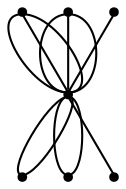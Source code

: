 graph {
  node [shape=point,comment="{\"directed\":false,\"doi\":\"10.1007/978-3-662-45803-7_23\",\"figure\":\"7\"}"]

  v0 [pos="1525.3288574155372,703.2024057220399"]
  v1 [pos="1414.4156315108294,738.2209729331809"]
  v2 [pos="1233.4518265889556,697.3660414651158"]
  v3 [pos="1064.1630863578641,644.8386359296009"]
  v4 [pos="953.2497650169204,691.5296772081919"]
  v5 [pos="1344.3650524936631,726.5479899729347"]
  v6 [pos="1134.213569938794,668.184092957297"]

  v0 -- v2 [id="-1",pos="1525.3288574155372,703.2024057220399 1472.790954964741,639.9569545584309 1430.9733412870476,598.1475946510102 1379.3903101901676,598.1475946510102 1327.8030798989007,598.1475946510102 1285.9896654155941,639.9569545584309 1233.4518265889556,697.3660414651158"]
  v4 -- v2 [id="-4",pos="953.2497650169204,691.5296772081919 1233.4518265889556,697.3660414651158 1233.4518265889556,697.3660414651158 1233.4518265889556,697.3660414651158"]
  v6 -- v2 [id="-5",pos="1134.213569938794,668.184092957297 1233.4518265889556,697.3660414651158 1233.4518265889556,697.3660414651158 1233.4518265889556,697.3660414651158"]
  v2 -- v5 [id="-13",pos="1233.4518265889556,697.3660414651158 1344.3650524936631,726.5479899729347 1344.3650524936631,726.5479899729347 1344.3650524936631,726.5479899729347"]
  v0 -- v2 [id="-16",pos="1525.3288574155372,703.2024057220399 1233.4518265889556,697.3660414651158 1233.4518265889556,697.3660414651158 1233.4518265889556,697.3660414651158"]
  v4 -- v2 [id="-22",pos="953.2497650169204,691.5296772081919 1005.7876674677163,743.1067890583205 1047.6053447695672,784.9120142117717 1099.1883758664471,784.9120142117717 1150.771406963327,784.9120142117717 1192.5890206410206,743.1067890583205 1233.4518265889556,697.3660414651158"]
  v4 -- v2 [id="-23",pos="953.2497650169204,691.5296772081919 1005.7876674677163,639.9569545584309 1047.6053447695672,598.1475946510102 1099.1883758664471,598.1475946510102 1150.771406963327,598.1475946510102 1192.5890206410206,639.9569545584309 1233.4518265889556,697.3660414651158"]
  v2 -- v3 [id="-24",pos="1233.4518265889556,697.3660414651158 1192.5888933927058,703.2026601684379 1087.5132157394287,691.5298680429904 1064.1630863578641,644.8386359296009"]
  v2 -- v3 [id="-25",pos="1233.4518265889556,697.3660414651158 1192.5890206410206,668.184347403695 1110.863281496836,621.4931789019051 1064.1630863578641,644.8386359296009"]
  v2 -- v1 [id="-26",pos="1233.4518265889556,697.3660414651158 1285.9895381672793,691.5298680429904 1379.3903101901676,691.5298680429904 1414.4156315108294,738.2209729331809"]
  v2 -- v0 [id="-27",pos="1233.4518265889556,697.3660414651158 1285.9896654155941,743.1067890583205 1327.8030798989007,784.9120142117717 1379.3903101901676,784.9120142117717 1430.9733412870476,784.9120142117717 1472.790954964741,743.1067890583205 1525.3288574155372,703.2024057220399"]
  v1 -- v2 [id="-29",pos="1414.4156315108294,738.2209729331809 1367.7151500631492,773.2392856979237 1285.9896654155941,726.5481808077334 1233.4518265889556,697.3660414651158"]
}